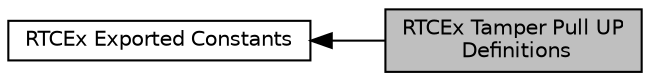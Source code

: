 digraph "RTCEx Tamper Pull UP Definitions"
{
  edge [fontname="Helvetica",fontsize="10",labelfontname="Helvetica",labelfontsize="10"];
  node [fontname="Helvetica",fontsize="10",shape=record];
  rankdir=LR;
  Node0 [label="RTCEx Tamper Pull UP\l Definitions",height=0.2,width=0.4,color="black", fillcolor="grey75", style="filled", fontcolor="black"];
  Node1 [label="RTCEx Exported Constants",height=0.2,width=0.4,color="black", fillcolor="white", style="filled",URL="$group___r_t_c_ex___exported___constants.html"];
  Node1->Node0 [shape=plaintext, dir="back", style="solid"];
}
